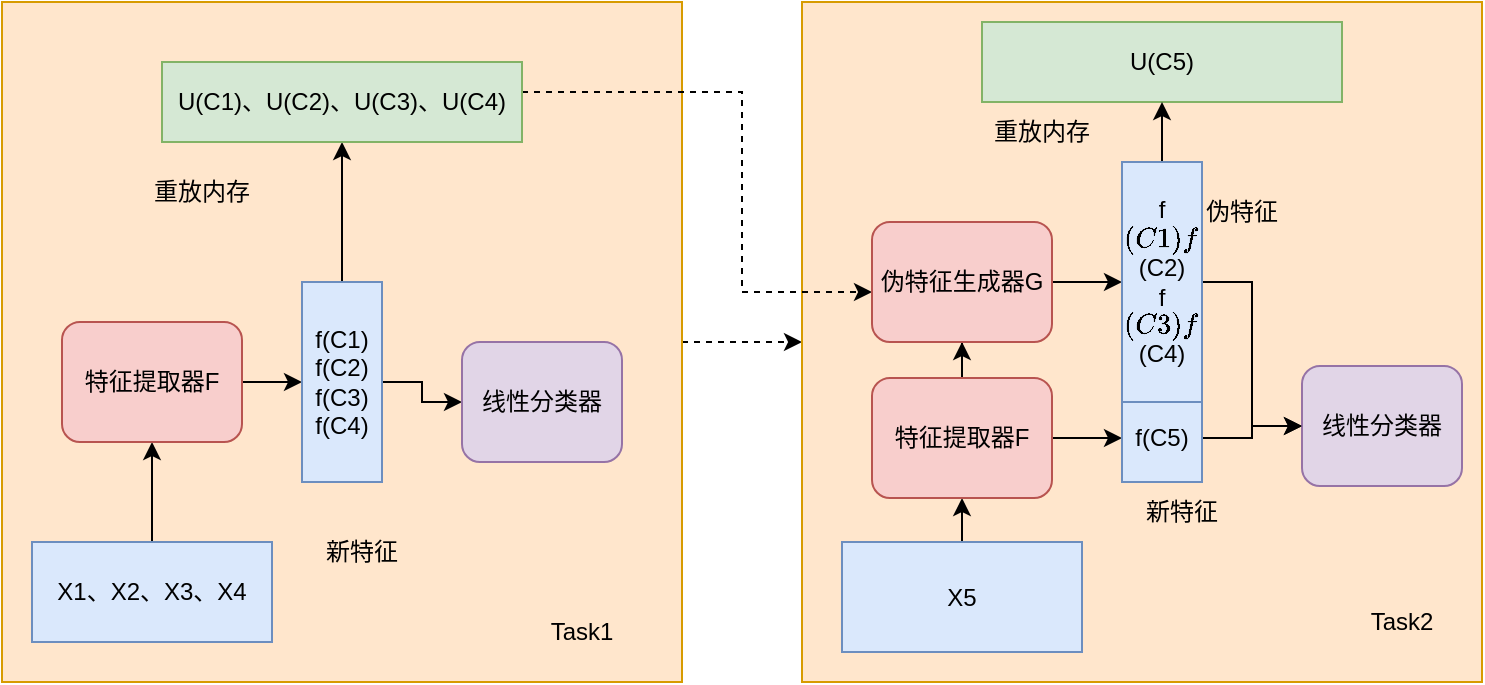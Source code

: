 <mxfile version="22.1.17" type="github">
  <diagram name="第 1 页" id="4ijZ3mbbHrKE858DHn3w">
    <mxGraphModel dx="1050" dy="676" grid="1" gridSize="10" guides="1" tooltips="1" connect="1" arrows="1" fold="1" page="1" pageScale="1" pageWidth="827" pageHeight="1169" math="0" shadow="0">
      <root>
        <mxCell id="0" />
        <mxCell id="1" parent="0" />
        <mxCell id="h3d27p1q0C2_pxRfhvXs-17" value="" style="edgeStyle=orthogonalEdgeStyle;rounded=0;orthogonalLoop=1;jettySize=auto;html=1;dashed=1;" edge="1" parent="1" source="h3d27p1q0C2_pxRfhvXs-1" target="h3d27p1q0C2_pxRfhvXs-3">
          <mxGeometry relative="1" as="geometry" />
        </mxCell>
        <mxCell id="h3d27p1q0C2_pxRfhvXs-1" value="a" style="whiteSpace=wrap;html=1;aspect=fixed;fillColor=#ffe6cc;strokeColor=#d79b00;" vertex="1" parent="1">
          <mxGeometry x="50" y="110" width="340" height="340" as="geometry" />
        </mxCell>
        <mxCell id="h3d27p1q0C2_pxRfhvXs-2" value="Task1" style="text;strokeColor=none;align=center;fillColor=none;html=1;verticalAlign=middle;whiteSpace=wrap;rounded=0;" vertex="1" parent="1">
          <mxGeometry x="310" y="410" width="60" height="30" as="geometry" />
        </mxCell>
        <mxCell id="h3d27p1q0C2_pxRfhvXs-3" value="" style="whiteSpace=wrap;html=1;aspect=fixed;fillColor=#ffe6cc;strokeColor=#d79b00;" vertex="1" parent="1">
          <mxGeometry x="450" y="110" width="340" height="340" as="geometry" />
        </mxCell>
        <mxCell id="h3d27p1q0C2_pxRfhvXs-4" value="Task2" style="text;strokeColor=none;align=center;fillColor=none;html=1;verticalAlign=middle;whiteSpace=wrap;rounded=0;" vertex="1" parent="1">
          <mxGeometry x="720" y="405" width="60" height="30" as="geometry" />
        </mxCell>
        <mxCell id="h3d27p1q0C2_pxRfhvXs-11" value="" style="edgeStyle=orthogonalEdgeStyle;rounded=0;orthogonalLoop=1;jettySize=auto;html=1;" edge="1" parent="1" source="h3d27p1q0C2_pxRfhvXs-5" target="h3d27p1q0C2_pxRfhvXs-6">
          <mxGeometry relative="1" as="geometry" />
        </mxCell>
        <mxCell id="h3d27p1q0C2_pxRfhvXs-5" value="X1、X2、X3、X4" style="rounded=0;whiteSpace=wrap;html=1;fillColor=#dae8fc;strokeColor=#6c8ebf;" vertex="1" parent="1">
          <mxGeometry x="65" y="380" width="120" height="50" as="geometry" />
        </mxCell>
        <mxCell id="h3d27p1q0C2_pxRfhvXs-10" value="" style="edgeStyle=orthogonalEdgeStyle;rounded=0;orthogonalLoop=1;jettySize=auto;html=1;" edge="1" parent="1" source="h3d27p1q0C2_pxRfhvXs-6" target="h3d27p1q0C2_pxRfhvXs-9">
          <mxGeometry relative="1" as="geometry" />
        </mxCell>
        <mxCell id="h3d27p1q0C2_pxRfhvXs-6" value="特征提取器F" style="rounded=1;whiteSpace=wrap;html=1;fillColor=#f8cecc;strokeColor=#b85450;" vertex="1" parent="1">
          <mxGeometry x="80" y="270" width="90" height="60" as="geometry" />
        </mxCell>
        <mxCell id="h3d27p1q0C2_pxRfhvXs-13" value="" style="edgeStyle=orthogonalEdgeStyle;rounded=0;orthogonalLoop=1;jettySize=auto;html=1;" edge="1" parent="1" source="h3d27p1q0C2_pxRfhvXs-9" target="h3d27p1q0C2_pxRfhvXs-12">
          <mxGeometry relative="1" as="geometry" />
        </mxCell>
        <mxCell id="h3d27p1q0C2_pxRfhvXs-16" value="" style="edgeStyle=orthogonalEdgeStyle;rounded=0;orthogonalLoop=1;jettySize=auto;html=1;" edge="1" parent="1" source="h3d27p1q0C2_pxRfhvXs-9" target="h3d27p1q0C2_pxRfhvXs-15">
          <mxGeometry relative="1" as="geometry" />
        </mxCell>
        <mxCell id="h3d27p1q0C2_pxRfhvXs-9" value="f(C1)&lt;br&gt;f(C2)&lt;br&gt;f(C3)&lt;br&gt;f(C4)" style="rounded=0;whiteSpace=wrap;html=1;fillColor=#dae8fc;strokeColor=#6c8ebf;" vertex="1" parent="1">
          <mxGeometry x="200" y="250" width="40" height="100" as="geometry" />
        </mxCell>
        <mxCell id="h3d27p1q0C2_pxRfhvXs-24" style="edgeStyle=orthogonalEdgeStyle;rounded=0;orthogonalLoop=1;jettySize=auto;html=1;entryX=0;entryY=0.5;entryDx=0;entryDy=0;dashed=1;" edge="1" parent="1">
          <mxGeometry relative="1" as="geometry">
            <mxPoint x="310" y="155" as="sourcePoint" />
            <mxPoint x="485" y="255" as="targetPoint" />
            <Array as="points">
              <mxPoint x="420" y="155" />
              <mxPoint x="420" y="255" />
            </Array>
          </mxGeometry>
        </mxCell>
        <mxCell id="h3d27p1q0C2_pxRfhvXs-12" value="U(C1)、U(C2)、U(C3)、U(C4)" style="whiteSpace=wrap;html=1;rounded=0;fillColor=#d5e8d4;strokeColor=#82b366;" vertex="1" parent="1">
          <mxGeometry x="130" y="140" width="180" height="40" as="geometry" />
        </mxCell>
        <mxCell id="h3d27p1q0C2_pxRfhvXs-14" value="重放内存" style="text;strokeColor=none;align=center;fillColor=none;html=1;verticalAlign=middle;whiteSpace=wrap;rounded=0;" vertex="1" parent="1">
          <mxGeometry x="120" y="190" width="60" height="30" as="geometry" />
        </mxCell>
        <mxCell id="h3d27p1q0C2_pxRfhvXs-15" value="线性分类器" style="rounded=1;whiteSpace=wrap;html=1;fillColor=#e1d5e7;strokeColor=#9673a6;" vertex="1" parent="1">
          <mxGeometry x="280" y="280" width="80" height="60" as="geometry" />
        </mxCell>
        <mxCell id="h3d27p1q0C2_pxRfhvXs-20" value="" style="edgeStyle=orthogonalEdgeStyle;rounded=0;orthogonalLoop=1;jettySize=auto;html=1;" edge="1" parent="1" source="h3d27p1q0C2_pxRfhvXs-18" target="h3d27p1q0C2_pxRfhvXs-19">
          <mxGeometry relative="1" as="geometry" />
        </mxCell>
        <mxCell id="h3d27p1q0C2_pxRfhvXs-18" value="X5" style="rounded=0;whiteSpace=wrap;html=1;fillColor=#dae8fc;strokeColor=#6c8ebf;" vertex="1" parent="1">
          <mxGeometry x="470" y="380" width="120" height="55" as="geometry" />
        </mxCell>
        <mxCell id="h3d27p1q0C2_pxRfhvXs-22" value="" style="edgeStyle=orthogonalEdgeStyle;rounded=0;orthogonalLoop=1;jettySize=auto;html=1;" edge="1" parent="1" source="h3d27p1q0C2_pxRfhvXs-19" target="h3d27p1q0C2_pxRfhvXs-21">
          <mxGeometry relative="1" as="geometry" />
        </mxCell>
        <mxCell id="h3d27p1q0C2_pxRfhvXs-27" value="" style="rounded=0;orthogonalLoop=1;jettySize=auto;html=1;" edge="1" parent="1" source="h3d27p1q0C2_pxRfhvXs-19" target="h3d27p1q0C2_pxRfhvXs-26">
          <mxGeometry relative="1" as="geometry" />
        </mxCell>
        <mxCell id="h3d27p1q0C2_pxRfhvXs-19" value="特征提取器F" style="rounded=1;whiteSpace=wrap;html=1;fillColor=#f8cecc;strokeColor=#b85450;" vertex="1" parent="1">
          <mxGeometry x="485" y="298" width="90" height="60" as="geometry" />
        </mxCell>
        <mxCell id="h3d27p1q0C2_pxRfhvXs-36" value="" style="edgeStyle=orthogonalEdgeStyle;rounded=0;orthogonalLoop=1;jettySize=auto;html=1;" edge="1" parent="1" source="h3d27p1q0C2_pxRfhvXs-21" target="h3d27p1q0C2_pxRfhvXs-33">
          <mxGeometry relative="1" as="geometry" />
        </mxCell>
        <mxCell id="h3d27p1q0C2_pxRfhvXs-21" value="伪特征生成器G" style="rounded=1;whiteSpace=wrap;html=1;fillColor=#f8cecc;strokeColor=#b85450;" vertex="1" parent="1">
          <mxGeometry x="485" y="220" width="90" height="60" as="geometry" />
        </mxCell>
        <mxCell id="h3d27p1q0C2_pxRfhvXs-25" value="U(C5)" style="whiteSpace=wrap;html=1;rounded=0;fillColor=#d5e8d4;strokeColor=#82b366;" vertex="1" parent="1">
          <mxGeometry x="540" y="120" width="180" height="40" as="geometry" />
        </mxCell>
        <mxCell id="h3d27p1q0C2_pxRfhvXs-30" value="" style="edgeStyle=orthogonalEdgeStyle;rounded=0;orthogonalLoop=1;jettySize=auto;html=1;" edge="1" parent="1" source="h3d27p1q0C2_pxRfhvXs-26" target="h3d27p1q0C2_pxRfhvXs-29">
          <mxGeometry relative="1" as="geometry" />
        </mxCell>
        <mxCell id="h3d27p1q0C2_pxRfhvXs-26" value="f(C5)&lt;br&gt;" style="rounded=0;whiteSpace=wrap;html=1;fillColor=#dae8fc;strokeColor=#6c8ebf;" vertex="1" parent="1">
          <mxGeometry x="610" y="306" width="40" height="44" as="geometry" />
        </mxCell>
        <mxCell id="h3d27p1q0C2_pxRfhvXs-29" value="线性分类器" style="rounded=1;whiteSpace=wrap;html=1;fillColor=#e1d5e7;strokeColor=#9673a6;" vertex="1" parent="1">
          <mxGeometry x="700" y="292" width="80" height="60" as="geometry" />
        </mxCell>
        <mxCell id="h3d27p1q0C2_pxRfhvXs-38" style="edgeStyle=orthogonalEdgeStyle;rounded=0;orthogonalLoop=1;jettySize=auto;html=1;entryX=0;entryY=0.5;entryDx=0;entryDy=0;" edge="1" parent="1" source="h3d27p1q0C2_pxRfhvXs-33" target="h3d27p1q0C2_pxRfhvXs-29">
          <mxGeometry relative="1" as="geometry" />
        </mxCell>
        <mxCell id="h3d27p1q0C2_pxRfhvXs-44" value="" style="edgeStyle=orthogonalEdgeStyle;rounded=0;orthogonalLoop=1;jettySize=auto;html=1;" edge="1" parent="1" source="h3d27p1q0C2_pxRfhvXs-33" target="h3d27p1q0C2_pxRfhvXs-25">
          <mxGeometry relative="1" as="geometry" />
        </mxCell>
        <mxCell id="h3d27p1q0C2_pxRfhvXs-33" value="f`(C1)&lt;br&gt;f`(C2)&lt;br&gt;f`(C3)&lt;br&gt;f`(C4)" style="rounded=0;whiteSpace=wrap;html=1;fillColor=#dae8fc;strokeColor=#6c8ebf;" vertex="1" parent="1">
          <mxGeometry x="610" y="190" width="40" height="120" as="geometry" />
        </mxCell>
        <mxCell id="h3d27p1q0C2_pxRfhvXs-39" value="重放内存" style="text;strokeColor=none;align=center;fillColor=none;html=1;verticalAlign=middle;whiteSpace=wrap;rounded=0;" vertex="1" parent="1">
          <mxGeometry x="540" y="160" width="60" height="30" as="geometry" />
        </mxCell>
        <mxCell id="h3d27p1q0C2_pxRfhvXs-40" value="新特征" style="text;strokeColor=none;align=center;fillColor=none;html=1;verticalAlign=middle;whiteSpace=wrap;rounded=0;" vertex="1" parent="1">
          <mxGeometry x="200" y="370" width="60" height="30" as="geometry" />
        </mxCell>
        <mxCell id="h3d27p1q0C2_pxRfhvXs-41" value="新特征" style="text;strokeColor=none;align=center;fillColor=none;html=1;verticalAlign=middle;whiteSpace=wrap;rounded=0;" vertex="1" parent="1">
          <mxGeometry x="610" y="350" width="60" height="30" as="geometry" />
        </mxCell>
        <mxCell id="h3d27p1q0C2_pxRfhvXs-42" value="伪特征" style="text;strokeColor=none;align=center;fillColor=none;html=1;verticalAlign=middle;whiteSpace=wrap;rounded=0;" vertex="1" parent="1">
          <mxGeometry x="640" y="200" width="60" height="30" as="geometry" />
        </mxCell>
      </root>
    </mxGraphModel>
  </diagram>
</mxfile>
